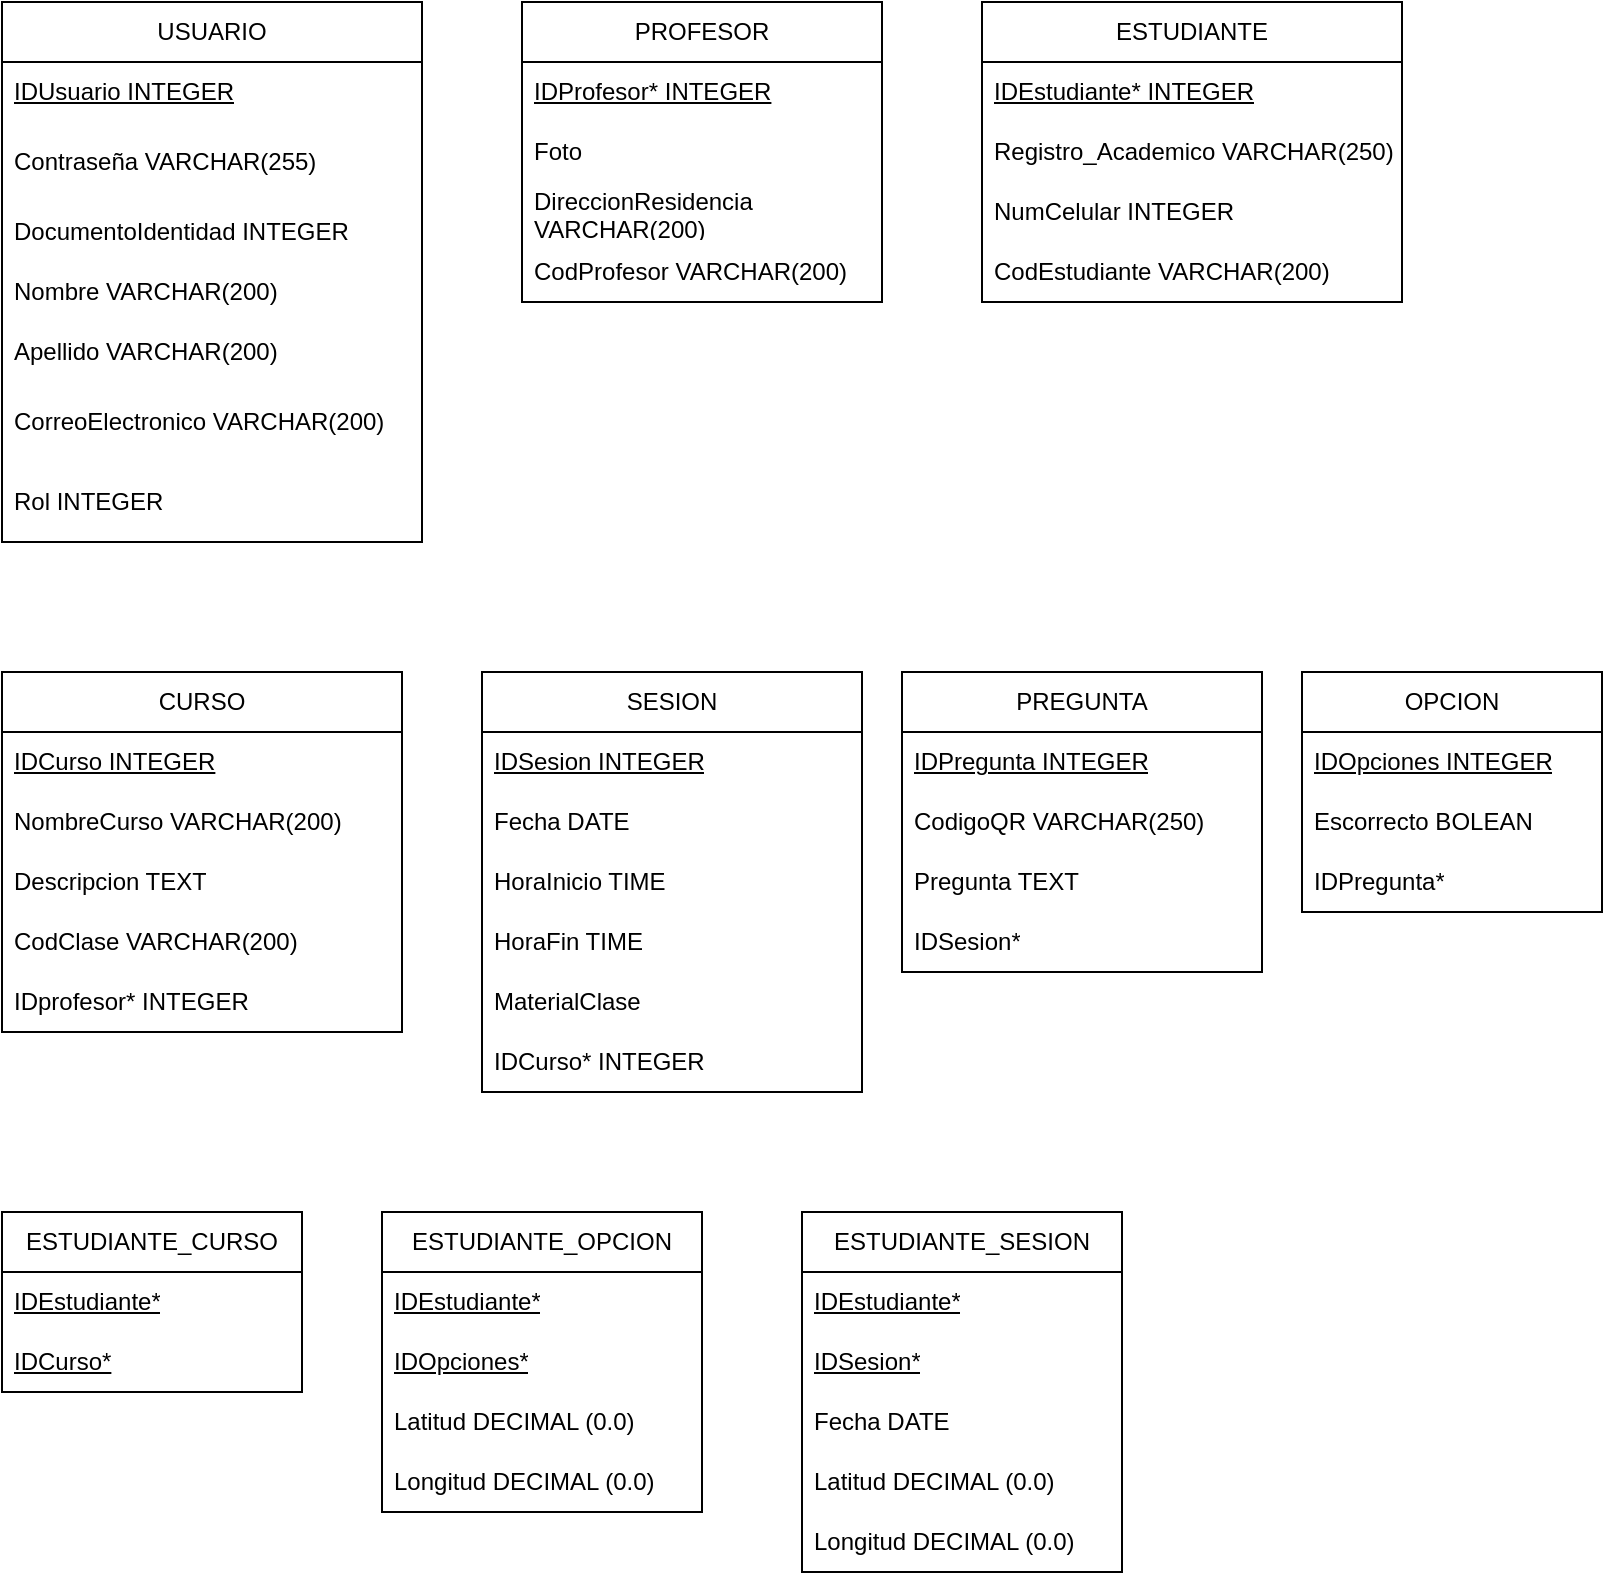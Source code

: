 <mxfile version="24.8.6">
  <diagram name="Página-1" id="GLOInuMciW0yPLB-ZYxE">
    <mxGraphModel dx="828" dy="921" grid="1" gridSize="10" guides="1" tooltips="1" connect="1" arrows="1" fold="1" page="1" pageScale="1" pageWidth="1100" pageHeight="850" math="0" shadow="0">
      <root>
        <mxCell id="0" />
        <mxCell id="1" parent="0" />
        <mxCell id="ET4mKvIEI5imarmwZvSH-2" value="USUARIO" style="swimlane;fontStyle=0;childLayout=stackLayout;horizontal=1;startSize=30;horizontalStack=0;resizeParent=1;resizeParentMax=0;resizeLast=0;collapsible=1;marginBottom=0;whiteSpace=wrap;html=1;" parent="1" vertex="1">
          <mxGeometry x="70" y="55" width="210" height="270" as="geometry" />
        </mxCell>
        <mxCell id="ET4mKvIEI5imarmwZvSH-3" value="&lt;u&gt;IDUsuario INTEGER&lt;/u&gt;" style="text;strokeColor=none;fillColor=none;align=left;verticalAlign=middle;spacingLeft=4;spacingRight=4;overflow=hidden;points=[[0,0.5],[1,0.5]];portConstraint=eastwest;rotatable=0;whiteSpace=wrap;html=1;" parent="ET4mKvIEI5imarmwZvSH-2" vertex="1">
          <mxGeometry y="30" width="210" height="30" as="geometry" />
        </mxCell>
        <mxCell id="ET4mKvIEI5imarmwZvSH-4" value="Contraseña VARCHAR(255)" style="text;strokeColor=none;fillColor=none;align=left;verticalAlign=middle;spacingLeft=4;spacingRight=4;overflow=hidden;points=[[0,0.5],[1,0.5]];portConstraint=eastwest;rotatable=0;whiteSpace=wrap;html=1;" parent="ET4mKvIEI5imarmwZvSH-2" vertex="1">
          <mxGeometry y="60" width="210" height="40" as="geometry" />
        </mxCell>
        <mxCell id="ET4mKvIEI5imarmwZvSH-5" value="DocumentoIdentidad INTEGER" style="text;strokeColor=none;fillColor=none;align=left;verticalAlign=middle;spacingLeft=4;spacingRight=4;overflow=hidden;points=[[0,0.5],[1,0.5]];portConstraint=eastwest;rotatable=0;whiteSpace=wrap;html=1;" parent="ET4mKvIEI5imarmwZvSH-2" vertex="1">
          <mxGeometry y="100" width="210" height="30" as="geometry" />
        </mxCell>
        <mxCell id="ET4mKvIEI5imarmwZvSH-6" value="Nombre VARCHAR(200)" style="text;strokeColor=none;fillColor=none;align=left;verticalAlign=middle;spacingLeft=4;spacingRight=4;overflow=hidden;points=[[0,0.5],[1,0.5]];portConstraint=eastwest;rotatable=0;whiteSpace=wrap;html=1;" parent="ET4mKvIEI5imarmwZvSH-2" vertex="1">
          <mxGeometry y="130" width="210" height="30" as="geometry" />
        </mxCell>
        <mxCell id="8jRzYNmPMwV3x82Uc9PO-8" value="Apellido VARCHAR(200)" style="text;strokeColor=none;fillColor=none;align=left;verticalAlign=middle;spacingLeft=4;spacingRight=4;overflow=hidden;points=[[0,0.5],[1,0.5]];portConstraint=eastwest;rotatable=0;whiteSpace=wrap;html=1;" parent="ET4mKvIEI5imarmwZvSH-2" vertex="1">
          <mxGeometry y="160" width="210" height="30" as="geometry" />
        </mxCell>
        <mxCell id="ET4mKvIEI5imarmwZvSH-7" value="CorreoElectronico VARCHAR(200)" style="text;strokeColor=none;fillColor=none;align=left;verticalAlign=middle;spacingLeft=4;spacingRight=4;overflow=hidden;points=[[0,0.5],[1,0.5]];portConstraint=eastwest;rotatable=0;whiteSpace=wrap;html=1;" parent="ET4mKvIEI5imarmwZvSH-2" vertex="1">
          <mxGeometry y="190" width="210" height="40" as="geometry" />
        </mxCell>
        <mxCell id="doxV-q-uLm9k6LGpHwTZ-12" value="Rol INTEGER" style="text;strokeColor=none;fillColor=none;align=left;verticalAlign=middle;spacingLeft=4;spacingRight=4;overflow=hidden;points=[[0,0.5],[1,0.5]];portConstraint=eastwest;rotatable=0;whiteSpace=wrap;html=1;" parent="ET4mKvIEI5imarmwZvSH-2" vertex="1">
          <mxGeometry y="230" width="210" height="40" as="geometry" />
        </mxCell>
        <mxCell id="ET4mKvIEI5imarmwZvSH-18" value="PROFESOR" style="swimlane;fontStyle=0;childLayout=stackLayout;horizontal=1;startSize=30;horizontalStack=0;resizeParent=1;resizeParentMax=0;resizeLast=0;collapsible=1;marginBottom=0;whiteSpace=wrap;html=1;" parent="1" vertex="1">
          <mxGeometry x="330" y="55" width="180" height="150" as="geometry" />
        </mxCell>
        <mxCell id="ET4mKvIEI5imarmwZvSH-19" value="&lt;u&gt;IDProfesor* INTEGER&lt;/u&gt;" style="text;strokeColor=none;fillColor=none;align=left;verticalAlign=middle;spacingLeft=4;spacingRight=4;overflow=hidden;points=[[0,0.5],[1,0.5]];portConstraint=eastwest;rotatable=0;whiteSpace=wrap;html=1;" parent="ET4mKvIEI5imarmwZvSH-18" vertex="1">
          <mxGeometry y="30" width="180" height="30" as="geometry" />
        </mxCell>
        <mxCell id="ET4mKvIEI5imarmwZvSH-20" value="Foto&amp;nbsp;" style="text;strokeColor=none;fillColor=none;align=left;verticalAlign=middle;spacingLeft=4;spacingRight=4;overflow=hidden;points=[[0,0.5],[1,0.5]];portConstraint=eastwest;rotatable=0;whiteSpace=wrap;html=1;" parent="ET4mKvIEI5imarmwZvSH-18" vertex="1">
          <mxGeometry y="60" width="180" height="30" as="geometry" />
        </mxCell>
        <mxCell id="8jRzYNmPMwV3x82Uc9PO-9" value="DireccionResidencia VARCHAR(200)" style="text;strokeColor=none;fillColor=none;align=left;verticalAlign=middle;spacingLeft=4;spacingRight=4;overflow=hidden;points=[[0,0.5],[1,0.5]];portConstraint=eastwest;rotatable=0;whiteSpace=wrap;html=1;" parent="ET4mKvIEI5imarmwZvSH-18" vertex="1">
          <mxGeometry y="90" width="180" height="30" as="geometry" />
        </mxCell>
        <mxCell id="ET4mKvIEI5imarmwZvSH-37" value="CodProfesor VARCHAR(200)" style="text;strokeColor=none;fillColor=none;align=left;verticalAlign=middle;spacingLeft=4;spacingRight=4;overflow=hidden;points=[[0,0.5],[1,0.5]];portConstraint=eastwest;rotatable=0;whiteSpace=wrap;html=1;" parent="ET4mKvIEI5imarmwZvSH-18" vertex="1">
          <mxGeometry y="120" width="180" height="30" as="geometry" />
        </mxCell>
        <mxCell id="ET4mKvIEI5imarmwZvSH-24" value="ESTUDIANTE" style="swimlane;fontStyle=0;childLayout=stackLayout;horizontal=1;startSize=30;horizontalStack=0;resizeParent=1;resizeParentMax=0;resizeLast=0;collapsible=1;marginBottom=0;whiteSpace=wrap;html=1;" parent="1" vertex="1">
          <mxGeometry x="560" y="55" width="210" height="150" as="geometry" />
        </mxCell>
        <mxCell id="ET4mKvIEI5imarmwZvSH-25" value="&lt;u&gt;IDEstudiante* INTEGER&lt;/u&gt;" style="text;strokeColor=none;fillColor=none;align=left;verticalAlign=middle;spacingLeft=4;spacingRight=4;overflow=hidden;points=[[0,0.5],[1,0.5]];portConstraint=eastwest;rotatable=0;whiteSpace=wrap;html=1;" parent="ET4mKvIEI5imarmwZvSH-24" vertex="1">
          <mxGeometry y="30" width="210" height="30" as="geometry" />
        </mxCell>
        <mxCell id="ET4mKvIEI5imarmwZvSH-26" value="Registro_Academico VARCHAR(250)" style="text;strokeColor=none;fillColor=none;align=left;verticalAlign=middle;spacingLeft=4;spacingRight=4;overflow=hidden;points=[[0,0.5],[1,0.5]];portConstraint=eastwest;rotatable=0;whiteSpace=wrap;html=1;" parent="ET4mKvIEI5imarmwZvSH-24" vertex="1">
          <mxGeometry y="60" width="210" height="30" as="geometry" />
        </mxCell>
        <mxCell id="8jRzYNmPMwV3x82Uc9PO-10" value="NumCelular INTEGER" style="text;strokeColor=none;fillColor=none;align=left;verticalAlign=middle;spacingLeft=4;spacingRight=4;overflow=hidden;points=[[0,0.5],[1,0.5]];portConstraint=eastwest;rotatable=0;whiteSpace=wrap;html=1;" parent="ET4mKvIEI5imarmwZvSH-24" vertex="1">
          <mxGeometry y="90" width="210" height="30" as="geometry" />
        </mxCell>
        <mxCell id="ET4mKvIEI5imarmwZvSH-38" value="CodEstudiante VARCHAR(200)" style="text;strokeColor=none;fillColor=none;align=left;verticalAlign=middle;spacingLeft=4;spacingRight=4;overflow=hidden;points=[[0,0.5],[1,0.5]];portConstraint=eastwest;rotatable=0;whiteSpace=wrap;html=1;" parent="ET4mKvIEI5imarmwZvSH-24" vertex="1">
          <mxGeometry y="120" width="210" height="30" as="geometry" />
        </mxCell>
        <mxCell id="ET4mKvIEI5imarmwZvSH-28" value="CURSO" style="swimlane;fontStyle=0;childLayout=stackLayout;horizontal=1;startSize=30;horizontalStack=0;resizeParent=1;resizeParentMax=0;resizeLast=0;collapsible=1;marginBottom=0;whiteSpace=wrap;html=1;" parent="1" vertex="1">
          <mxGeometry x="70" y="390" width="200" height="180" as="geometry" />
        </mxCell>
        <mxCell id="ET4mKvIEI5imarmwZvSH-29" value="&lt;u&gt;IDCurso INTEGER&lt;/u&gt;" style="text;strokeColor=none;fillColor=none;align=left;verticalAlign=middle;spacingLeft=4;spacingRight=4;overflow=hidden;points=[[0,0.5],[1,0.5]];portConstraint=eastwest;rotatable=0;whiteSpace=wrap;html=1;" parent="ET4mKvIEI5imarmwZvSH-28" vertex="1">
          <mxGeometry y="30" width="200" height="30" as="geometry" />
        </mxCell>
        <mxCell id="ET4mKvIEI5imarmwZvSH-30" value="NombreCurso VARCHAR(200)" style="text;strokeColor=none;fillColor=none;align=left;verticalAlign=middle;spacingLeft=4;spacingRight=4;overflow=hidden;points=[[0,0.5],[1,0.5]];portConstraint=eastwest;rotatable=0;whiteSpace=wrap;html=1;" parent="ET4mKvIEI5imarmwZvSH-28" vertex="1">
          <mxGeometry y="60" width="200" height="30" as="geometry" />
        </mxCell>
        <mxCell id="ET4mKvIEI5imarmwZvSH-31" value="Descripcion TEXT" style="text;strokeColor=none;fillColor=none;align=left;verticalAlign=middle;spacingLeft=4;spacingRight=4;overflow=hidden;points=[[0,0.5],[1,0.5]];portConstraint=eastwest;rotatable=0;whiteSpace=wrap;html=1;" parent="ET4mKvIEI5imarmwZvSH-28" vertex="1">
          <mxGeometry y="90" width="200" height="30" as="geometry" />
        </mxCell>
        <mxCell id="ET4mKvIEI5imarmwZvSH-32" value="CodClase VARCHAR(200)" style="text;strokeColor=none;fillColor=none;align=left;verticalAlign=middle;spacingLeft=4;spacingRight=4;overflow=hidden;points=[[0,0.5],[1,0.5]];portConstraint=eastwest;rotatable=0;whiteSpace=wrap;html=1;" parent="ET4mKvIEI5imarmwZvSH-28" vertex="1">
          <mxGeometry y="120" width="200" height="30" as="geometry" />
        </mxCell>
        <mxCell id="ET4mKvIEI5imarmwZvSH-35" value="IDprofesor* INTEGER" style="text;strokeColor=none;fillColor=none;align=left;verticalAlign=middle;spacingLeft=4;spacingRight=4;overflow=hidden;points=[[0,0.5],[1,0.5]];portConstraint=eastwest;rotatable=0;whiteSpace=wrap;html=1;" parent="ET4mKvIEI5imarmwZvSH-28" vertex="1">
          <mxGeometry y="150" width="200" height="30" as="geometry" />
        </mxCell>
        <mxCell id="ET4mKvIEI5imarmwZvSH-39" value="PREGUNTA" style="swimlane;fontStyle=0;childLayout=stackLayout;horizontal=1;startSize=30;horizontalStack=0;resizeParent=1;resizeParentMax=0;resizeLast=0;collapsible=1;marginBottom=0;whiteSpace=wrap;html=1;" parent="1" vertex="1">
          <mxGeometry x="520" y="390" width="180" height="150" as="geometry" />
        </mxCell>
        <mxCell id="ET4mKvIEI5imarmwZvSH-40" value="&lt;u&gt;IDPregunta INTEGER&lt;/u&gt;" style="text;strokeColor=none;fillColor=none;align=left;verticalAlign=middle;spacingLeft=4;spacingRight=4;overflow=hidden;points=[[0,0.5],[1,0.5]];portConstraint=eastwest;rotatable=0;whiteSpace=wrap;html=1;" parent="ET4mKvIEI5imarmwZvSH-39" vertex="1">
          <mxGeometry y="30" width="180" height="30" as="geometry" />
        </mxCell>
        <mxCell id="ET4mKvIEI5imarmwZvSH-41" value="CodigoQR VARCHAR(250)" style="text;strokeColor=none;fillColor=none;align=left;verticalAlign=middle;spacingLeft=4;spacingRight=4;overflow=hidden;points=[[0,0.5],[1,0.5]];portConstraint=eastwest;rotatable=0;whiteSpace=wrap;html=1;" parent="ET4mKvIEI5imarmwZvSH-39" vertex="1">
          <mxGeometry y="60" width="180" height="30" as="geometry" />
        </mxCell>
        <mxCell id="ET4mKvIEI5imarmwZvSH-42" value="Pregunta TEXT" style="text;strokeColor=none;fillColor=none;align=left;verticalAlign=middle;spacingLeft=4;spacingRight=4;overflow=hidden;points=[[0,0.5],[1,0.5]];portConstraint=eastwest;rotatable=0;whiteSpace=wrap;html=1;" parent="ET4mKvIEI5imarmwZvSH-39" vertex="1">
          <mxGeometry y="90" width="180" height="30" as="geometry" />
        </mxCell>
        <mxCell id="8jRzYNmPMwV3x82Uc9PO-24" value="IDSesion*" style="text;strokeColor=none;fillColor=none;align=left;verticalAlign=middle;spacingLeft=4;spacingRight=4;overflow=hidden;points=[[0,0.5],[1,0.5]];portConstraint=eastwest;rotatable=0;whiteSpace=wrap;html=1;" parent="ET4mKvIEI5imarmwZvSH-39" vertex="1">
          <mxGeometry y="120" width="180" height="30" as="geometry" />
        </mxCell>
        <mxCell id="ET4mKvIEI5imarmwZvSH-67" value="ESTUDIANTE_CURSO" style="swimlane;fontStyle=0;childLayout=stackLayout;horizontal=1;startSize=30;horizontalStack=0;resizeParent=1;resizeParentMax=0;resizeLast=0;collapsible=1;marginBottom=0;whiteSpace=wrap;html=1;" parent="1" vertex="1">
          <mxGeometry x="70" y="660" width="150" height="90" as="geometry" />
        </mxCell>
        <mxCell id="ET4mKvIEI5imarmwZvSH-68" value="&lt;u&gt;IDEstudiante*&lt;/u&gt;" style="text;strokeColor=none;fillColor=none;align=left;verticalAlign=middle;spacingLeft=4;spacingRight=4;overflow=hidden;points=[[0,0.5],[1,0.5]];portConstraint=eastwest;rotatable=0;whiteSpace=wrap;html=1;" parent="ET4mKvIEI5imarmwZvSH-67" vertex="1">
          <mxGeometry y="30" width="150" height="30" as="geometry" />
        </mxCell>
        <mxCell id="ET4mKvIEI5imarmwZvSH-72" value="&lt;u&gt;IDCurso*&lt;/u&gt;" style="text;strokeColor=none;fillColor=none;align=left;verticalAlign=middle;spacingLeft=4;spacingRight=4;overflow=hidden;points=[[0,0.5],[1,0.5]];portConstraint=eastwest;rotatable=0;whiteSpace=wrap;html=1;" parent="ET4mKvIEI5imarmwZvSH-67" vertex="1">
          <mxGeometry y="60" width="150" height="30" as="geometry" />
        </mxCell>
        <mxCell id="ET4mKvIEI5imarmwZvSH-73" value="ESTUDIANTE_OPCION" style="swimlane;fontStyle=0;childLayout=stackLayout;horizontal=1;startSize=30;horizontalStack=0;resizeParent=1;resizeParentMax=0;resizeLast=0;collapsible=1;marginBottom=0;whiteSpace=wrap;html=1;" parent="1" vertex="1">
          <mxGeometry x="260" y="660" width="160" height="150" as="geometry" />
        </mxCell>
        <mxCell id="ET4mKvIEI5imarmwZvSH-74" value="&lt;u&gt;IDEstudiante*&lt;/u&gt;" style="text;strokeColor=none;fillColor=none;align=left;verticalAlign=middle;spacingLeft=4;spacingRight=4;overflow=hidden;points=[[0,0.5],[1,0.5]];portConstraint=eastwest;rotatable=0;whiteSpace=wrap;html=1;" parent="ET4mKvIEI5imarmwZvSH-73" vertex="1">
          <mxGeometry y="30" width="160" height="30" as="geometry" />
        </mxCell>
        <mxCell id="x-qqU3WJ2SzALZhokqrr-1" value="&lt;u&gt;IDOpciones*&lt;/u&gt;" style="text;strokeColor=none;fillColor=none;align=left;verticalAlign=middle;spacingLeft=4;spacingRight=4;overflow=hidden;points=[[0,0.5],[1,0.5]];portConstraint=eastwest;rotatable=0;whiteSpace=wrap;html=1;" vertex="1" parent="ET4mKvIEI5imarmwZvSH-73">
          <mxGeometry y="60" width="160" height="30" as="geometry" />
        </mxCell>
        <mxCell id="x-qqU3WJ2SzALZhokqrr-6" value="Latitud DECIMAL (0.0)" style="text;strokeColor=none;fillColor=none;align=left;verticalAlign=middle;spacingLeft=4;spacingRight=4;overflow=hidden;points=[[0,0.5],[1,0.5]];portConstraint=eastwest;rotatable=0;whiteSpace=wrap;html=1;" vertex="1" parent="ET4mKvIEI5imarmwZvSH-73">
          <mxGeometry y="90" width="160" height="30" as="geometry" />
        </mxCell>
        <mxCell id="x-qqU3WJ2SzALZhokqrr-7" value="Longitud DECIMAL (0.0)" style="text;strokeColor=none;fillColor=none;align=left;verticalAlign=middle;spacingLeft=4;spacingRight=4;overflow=hidden;points=[[0,0.5],[1,0.5]];portConstraint=eastwest;rotatable=0;whiteSpace=wrap;html=1;" vertex="1" parent="ET4mKvIEI5imarmwZvSH-73">
          <mxGeometry y="120" width="160" height="30" as="geometry" />
        </mxCell>
        <mxCell id="8jRzYNmPMwV3x82Uc9PO-11" value="SESION" style="swimlane;fontStyle=0;childLayout=stackLayout;horizontal=1;startSize=30;horizontalStack=0;resizeParent=1;resizeParentMax=0;resizeLast=0;collapsible=1;marginBottom=0;whiteSpace=wrap;html=1;" parent="1" vertex="1">
          <mxGeometry x="310" y="390" width="190" height="210" as="geometry" />
        </mxCell>
        <mxCell id="8jRzYNmPMwV3x82Uc9PO-12" value="&lt;u&gt;IDSesion INTEGER&lt;/u&gt;" style="text;strokeColor=none;fillColor=none;align=left;verticalAlign=middle;spacingLeft=4;spacingRight=4;overflow=hidden;points=[[0,0.5],[1,0.5]];portConstraint=eastwest;rotatable=0;whiteSpace=wrap;html=1;" parent="8jRzYNmPMwV3x82Uc9PO-11" vertex="1">
          <mxGeometry y="30" width="190" height="30" as="geometry" />
        </mxCell>
        <mxCell id="8jRzYNmPMwV3x82Uc9PO-13" value="Fecha DATE" style="text;strokeColor=none;fillColor=none;align=left;verticalAlign=middle;spacingLeft=4;spacingRight=4;overflow=hidden;points=[[0,0.5],[1,0.5]];portConstraint=eastwest;rotatable=0;whiteSpace=wrap;html=1;" parent="8jRzYNmPMwV3x82Uc9PO-11" vertex="1">
          <mxGeometry y="60" width="190" height="30" as="geometry" />
        </mxCell>
        <mxCell id="8jRzYNmPMwV3x82Uc9PO-14" value="HoraInicio TIME" style="text;strokeColor=none;fillColor=none;align=left;verticalAlign=middle;spacingLeft=4;spacingRight=4;overflow=hidden;points=[[0,0.5],[1,0.5]];portConstraint=eastwest;rotatable=0;whiteSpace=wrap;html=1;" parent="8jRzYNmPMwV3x82Uc9PO-11" vertex="1">
          <mxGeometry y="90" width="190" height="30" as="geometry" />
        </mxCell>
        <mxCell id="8jRzYNmPMwV3x82Uc9PO-15" value="HoraFin TIME" style="text;strokeColor=none;fillColor=none;align=left;verticalAlign=middle;spacingLeft=4;spacingRight=4;overflow=hidden;points=[[0,0.5],[1,0.5]];portConstraint=eastwest;rotatable=0;whiteSpace=wrap;html=1;" parent="8jRzYNmPMwV3x82Uc9PO-11" vertex="1">
          <mxGeometry y="120" width="190" height="30" as="geometry" />
        </mxCell>
        <mxCell id="8jRzYNmPMwV3x82Uc9PO-17" value="MaterialClase" style="text;strokeColor=none;fillColor=none;align=left;verticalAlign=middle;spacingLeft=4;spacingRight=4;overflow=hidden;points=[[0,0.5],[1,0.5]];portConstraint=eastwest;rotatable=0;whiteSpace=wrap;html=1;" parent="8jRzYNmPMwV3x82Uc9PO-11" vertex="1">
          <mxGeometry y="150" width="190" height="30" as="geometry" />
        </mxCell>
        <mxCell id="8jRzYNmPMwV3x82Uc9PO-16" value="IDCurso* INTEGER" style="text;strokeColor=none;fillColor=none;align=left;verticalAlign=middle;spacingLeft=4;spacingRight=4;overflow=hidden;points=[[0,0.5],[1,0.5]];portConstraint=eastwest;rotatable=0;whiteSpace=wrap;html=1;" parent="8jRzYNmPMwV3x82Uc9PO-11" vertex="1">
          <mxGeometry y="180" width="190" height="30" as="geometry" />
        </mxCell>
        <mxCell id="doxV-q-uLm9k6LGpHwTZ-1" value="OPCION" style="swimlane;fontStyle=0;childLayout=stackLayout;horizontal=1;startSize=30;horizontalStack=0;resizeParent=1;resizeParentMax=0;resizeLast=0;collapsible=1;marginBottom=0;whiteSpace=wrap;html=1;" parent="1" vertex="1">
          <mxGeometry x="720" y="390" width="150" height="120" as="geometry" />
        </mxCell>
        <mxCell id="doxV-q-uLm9k6LGpHwTZ-2" value="&lt;u&gt;IDOpciones INTEGER&lt;/u&gt;" style="text;strokeColor=none;fillColor=none;align=left;verticalAlign=middle;spacingLeft=4;spacingRight=4;overflow=hidden;points=[[0,0.5],[1,0.5]];portConstraint=eastwest;rotatable=0;whiteSpace=wrap;html=1;" parent="doxV-q-uLm9k6LGpHwTZ-1" vertex="1">
          <mxGeometry y="30" width="150" height="30" as="geometry" />
        </mxCell>
        <mxCell id="doxV-q-uLm9k6LGpHwTZ-3" value="Escorrecto BOLEAN" style="text;strokeColor=none;fillColor=none;align=left;verticalAlign=middle;spacingLeft=4;spacingRight=4;overflow=hidden;points=[[0,0.5],[1,0.5]];portConstraint=eastwest;rotatable=0;whiteSpace=wrap;html=1;" parent="doxV-q-uLm9k6LGpHwTZ-1" vertex="1">
          <mxGeometry y="60" width="150" height="30" as="geometry" />
        </mxCell>
        <mxCell id="doxV-q-uLm9k6LGpHwTZ-4" value="IDPregunta*" style="text;strokeColor=none;fillColor=none;align=left;verticalAlign=middle;spacingLeft=4;spacingRight=4;overflow=hidden;points=[[0,0.5],[1,0.5]];portConstraint=eastwest;rotatable=0;whiteSpace=wrap;html=1;" parent="doxV-q-uLm9k6LGpHwTZ-1" vertex="1">
          <mxGeometry y="90" width="150" height="30" as="geometry" />
        </mxCell>
        <mxCell id="doxV-q-uLm9k6LGpHwTZ-9" value="ESTUDIANTE_SESION" style="swimlane;fontStyle=0;childLayout=stackLayout;horizontal=1;startSize=30;horizontalStack=0;resizeParent=1;resizeParentMax=0;resizeLast=0;collapsible=1;marginBottom=0;whiteSpace=wrap;html=1;" parent="1" vertex="1">
          <mxGeometry x="470" y="660" width="160" height="180" as="geometry" />
        </mxCell>
        <mxCell id="doxV-q-uLm9k6LGpHwTZ-10" value="&lt;u&gt;IDEstudiante*&lt;/u&gt;" style="text;strokeColor=none;fillColor=none;align=left;verticalAlign=middle;spacingLeft=4;spacingRight=4;overflow=hidden;points=[[0,0.5],[1,0.5]];portConstraint=eastwest;rotatable=0;whiteSpace=wrap;html=1;" parent="doxV-q-uLm9k6LGpHwTZ-9" vertex="1">
          <mxGeometry y="30" width="160" height="30" as="geometry" />
        </mxCell>
        <mxCell id="doxV-q-uLm9k6LGpHwTZ-11" value="&lt;u&gt;IDSesion*&lt;/u&gt;" style="text;strokeColor=none;fillColor=none;align=left;verticalAlign=middle;spacingLeft=4;spacingRight=4;overflow=hidden;points=[[0,0.5],[1,0.5]];portConstraint=eastwest;rotatable=0;whiteSpace=wrap;html=1;" parent="doxV-q-uLm9k6LGpHwTZ-9" vertex="1">
          <mxGeometry y="60" width="160" height="30" as="geometry" />
        </mxCell>
        <mxCell id="x-qqU3WJ2SzALZhokqrr-4" value="Fecha DATE" style="text;strokeColor=none;fillColor=none;align=left;verticalAlign=middle;spacingLeft=4;spacingRight=4;overflow=hidden;points=[[0,0.5],[1,0.5]];portConstraint=eastwest;rotatable=0;whiteSpace=wrap;html=1;" vertex="1" parent="doxV-q-uLm9k6LGpHwTZ-9">
          <mxGeometry y="90" width="160" height="30" as="geometry" />
        </mxCell>
        <mxCell id="x-qqU3WJ2SzALZhokqrr-2" value="Latitud DECIMAL (0.0)" style="text;strokeColor=none;fillColor=none;align=left;verticalAlign=middle;spacingLeft=4;spacingRight=4;overflow=hidden;points=[[0,0.5],[1,0.5]];portConstraint=eastwest;rotatable=0;whiteSpace=wrap;html=1;" vertex="1" parent="doxV-q-uLm9k6LGpHwTZ-9">
          <mxGeometry y="120" width="160" height="30" as="geometry" />
        </mxCell>
        <mxCell id="x-qqU3WJ2SzALZhokqrr-5" value="Longitud DECIMAL (0.0)" style="text;strokeColor=none;fillColor=none;align=left;verticalAlign=middle;spacingLeft=4;spacingRight=4;overflow=hidden;points=[[0,0.5],[1,0.5]];portConstraint=eastwest;rotatable=0;whiteSpace=wrap;html=1;" vertex="1" parent="doxV-q-uLm9k6LGpHwTZ-9">
          <mxGeometry y="150" width="160" height="30" as="geometry" />
        </mxCell>
      </root>
    </mxGraphModel>
  </diagram>
</mxfile>
